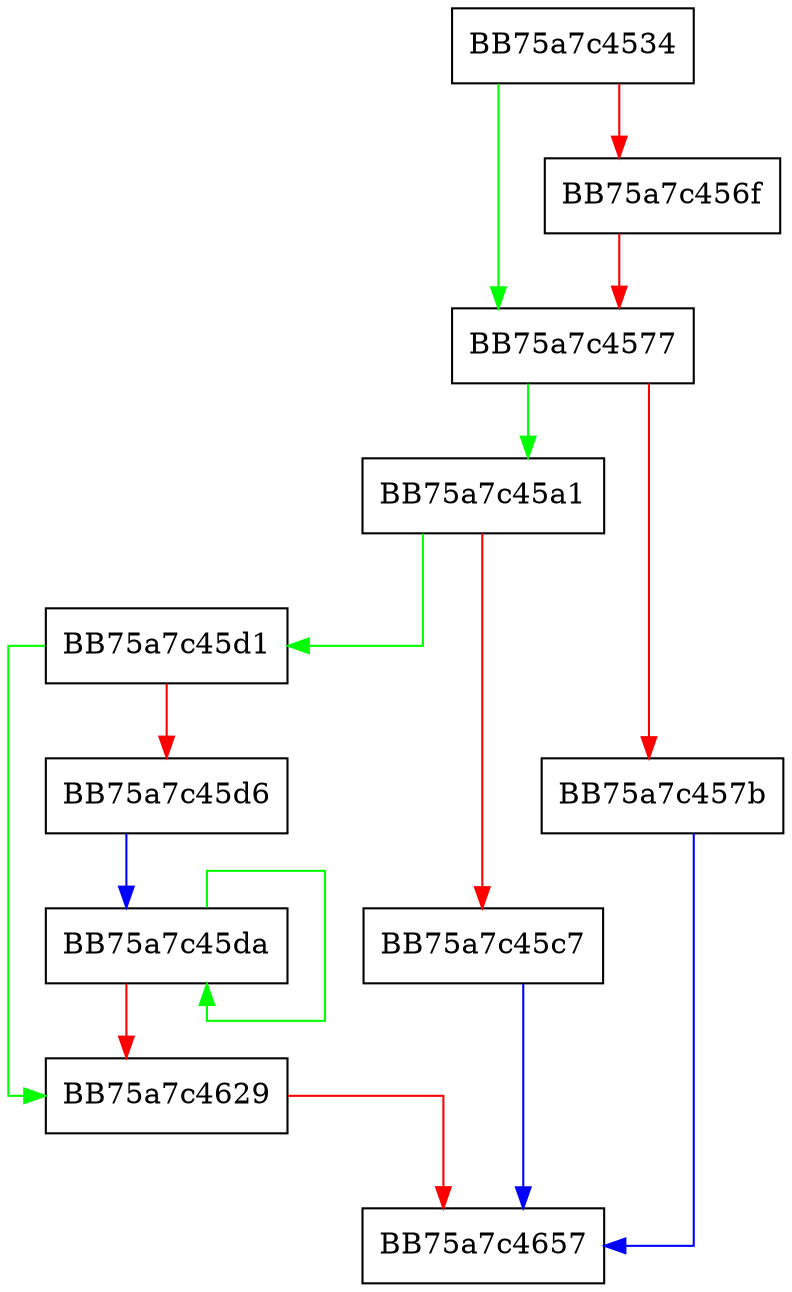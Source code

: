 digraph UpdateHips {
  node [shape="box"];
  graph [splines=ortho];
  BB75a7c4534 -> BB75a7c4577 [color="green"];
  BB75a7c4534 -> BB75a7c456f [color="red"];
  BB75a7c456f -> BB75a7c4577 [color="red"];
  BB75a7c4577 -> BB75a7c45a1 [color="green"];
  BB75a7c4577 -> BB75a7c457b [color="red"];
  BB75a7c457b -> BB75a7c4657 [color="blue"];
  BB75a7c45a1 -> BB75a7c45d1 [color="green"];
  BB75a7c45a1 -> BB75a7c45c7 [color="red"];
  BB75a7c45c7 -> BB75a7c4657 [color="blue"];
  BB75a7c45d1 -> BB75a7c4629 [color="green"];
  BB75a7c45d1 -> BB75a7c45d6 [color="red"];
  BB75a7c45d6 -> BB75a7c45da [color="blue"];
  BB75a7c45da -> BB75a7c45da [color="green"];
  BB75a7c45da -> BB75a7c4629 [color="red"];
  BB75a7c4629 -> BB75a7c4657 [color="red"];
}